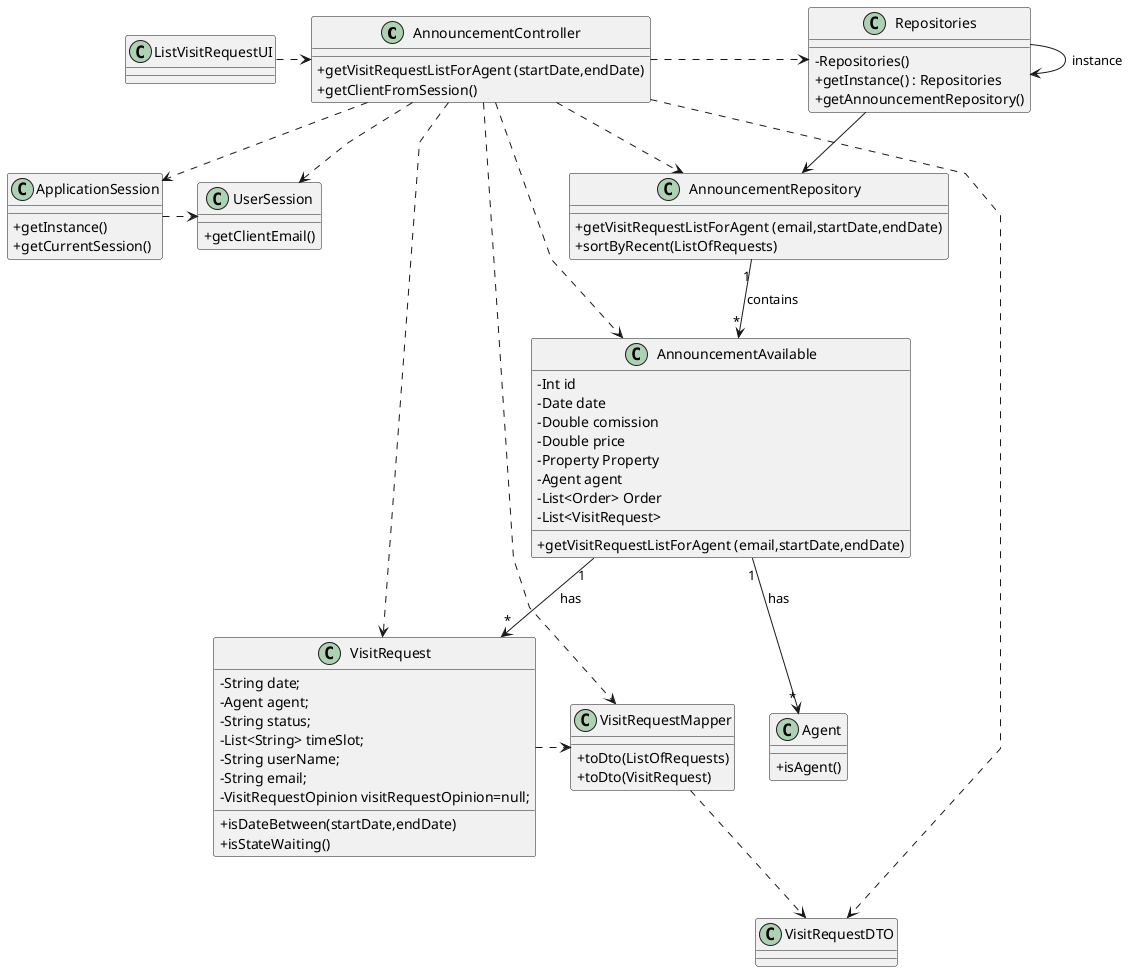 @startuml
'skinparam monochrome true
skinparam packageStyle rectangle
skinparam shadowing false
skinparam linetype polyline
'skinparam linetype orto

skinparam classAttributeIconSize 0

'left to right direction

class "AnnouncementController" as ctrl{
    +getVisitRequestListForAgent (startDate,endDate)
    +getClientFromSession()

}

class "ListVisitRequestUI" as UI{


}

class Repositories {
    - Repositories()
    + getInstance() : Repositories
    + getAnnouncementRepository()
}

class AnnouncementRepository {
    + getVisitRequestListForAgent (email,startDate,endDate)
    +sortByRecent(ListOfRequests)
}

class Agent{
+isAgent()
}

class VisitRequest{
    - String date;
    - Agent agent;
    - String status;
    - List<String> timeSlot;
    - String userName;
    - String email;
    - VisitRequestOpinion visitRequestOpinion=null;

    + isDateBetween(startDate,endDate)
    + isStateWaiting()
}


class "ApplicationSession" as appSession {
    +getInstance()
    +getCurrentSession()

}



class "UserSession" as userSession {
    +getClientEmail()

}

class VisitRequestMapper{
+toDto(ListOfRequests)
+toDto(VisitRequest)
}

class VisitRequestDTO{

}



class AnnouncementAvailable {
    -Int id
    -Date date
    -Double comission
    -Double price
    -Property Property
    -Agent agent
    -List<Order> Order
    -List<VisitRequest>
    +getVisitRequestListForAgent (email,startDate,endDate)




}

UI .> ctrl
ctrl.> Repositories
Repositories --> AnnouncementRepository
Repositories -> Repositories : instance
ctrl..> appSession
appSession.> userSession

VisitRequest.>VisitRequestMapper
ctrl ..> AnnouncementRepository
ctrl ..> VisitRequestMapper
ctrl ..> VisitRequestDTO
ctrl ..> userSession
ctrl ..> AnnouncementAvailable
ctrl ...> VisitRequest
VisitRequestMapper..>VisitRequestDTO
AnnouncementRepository "1" --> "*" AnnouncementAvailable : contains
AnnouncementAvailable "1" --> "*" VisitRequest : has
AnnouncementAvailable "1" --> "*" Agent : has


@enduml
